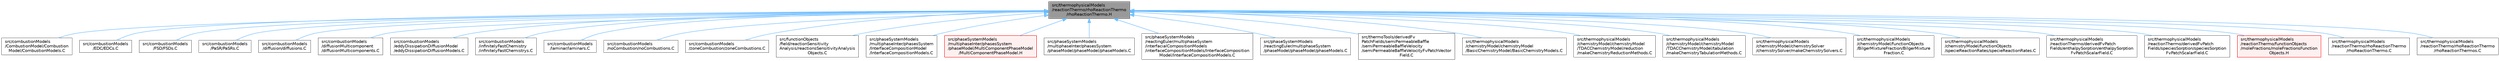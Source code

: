 digraph "src/thermophysicalModels/reactionThermo/rhoReactionThermo/rhoReactionThermo.H"
{
 // LATEX_PDF_SIZE
  bgcolor="transparent";
  edge [fontname=Helvetica,fontsize=10,labelfontname=Helvetica,labelfontsize=10];
  node [fontname=Helvetica,fontsize=10,shape=box,height=0.2,width=0.4];
  Node1 [id="Node000001",label="src/thermophysicalModels\l/reactionThermo/rhoReactionThermo\l/rhoReactionThermo.H",height=0.2,width=0.4,color="gray40", fillcolor="grey60", style="filled", fontcolor="black",tooltip=" "];
  Node1 -> Node2 [id="edge1_Node000001_Node000002",dir="back",color="steelblue1",style="solid",tooltip=" "];
  Node2 [id="Node000002",label="src/combustionModels\l/CombustionModel/Combustion\lModel/CombustionModels.C",height=0.2,width=0.4,color="grey40", fillcolor="white", style="filled",URL="$CombustionModels_8C.html",tooltip=" "];
  Node1 -> Node3 [id="edge2_Node000001_Node000003",dir="back",color="steelblue1",style="solid",tooltip=" "];
  Node3 [id="Node000003",label="src/combustionModels\l/EDC/EDCs.C",height=0.2,width=0.4,color="grey40", fillcolor="white", style="filled",URL="$EDCs_8C.html",tooltip=" "];
  Node1 -> Node4 [id="edge3_Node000001_Node000004",dir="back",color="steelblue1",style="solid",tooltip=" "];
  Node4 [id="Node000004",label="src/combustionModels\l/FSD/FSDs.C",height=0.2,width=0.4,color="grey40", fillcolor="white", style="filled",URL="$FSDs_8C.html",tooltip=" "];
  Node1 -> Node5 [id="edge4_Node000001_Node000005",dir="back",color="steelblue1",style="solid",tooltip=" "];
  Node5 [id="Node000005",label="src/combustionModels\l/PaSR/PaSRs.C",height=0.2,width=0.4,color="grey40", fillcolor="white", style="filled",URL="$PaSRs_8C.html",tooltip=" "];
  Node1 -> Node6 [id="edge5_Node000001_Node000006",dir="back",color="steelblue1",style="solid",tooltip=" "];
  Node6 [id="Node000006",label="src/combustionModels\l/diffusion/diffusions.C",height=0.2,width=0.4,color="grey40", fillcolor="white", style="filled",URL="$diffusions_8C.html",tooltip=" "];
  Node1 -> Node7 [id="edge6_Node000001_Node000007",dir="back",color="steelblue1",style="solid",tooltip=" "];
  Node7 [id="Node000007",label="src/combustionModels\l/diffusionMulticomponent\l/diffusionMulticomponents.C",height=0.2,width=0.4,color="grey40", fillcolor="white", style="filled",URL="$diffusionMulticomponents_8C.html",tooltip=" "];
  Node1 -> Node8 [id="edge7_Node000001_Node000008",dir="back",color="steelblue1",style="solid",tooltip=" "];
  Node8 [id="Node000008",label="src/combustionModels\l/eddyDissipationDiffusionModel\l/eddyDissipationDiffusionModels.C",height=0.2,width=0.4,color="grey40", fillcolor="white", style="filled",URL="$eddyDissipationDiffusionModels_8C.html",tooltip=" "];
  Node1 -> Node9 [id="edge8_Node000001_Node000009",dir="back",color="steelblue1",style="solid",tooltip=" "];
  Node9 [id="Node000009",label="src/combustionModels\l/infinitelyFastChemistry\l/infinitelyFastChemistrys.C",height=0.2,width=0.4,color="grey40", fillcolor="white", style="filled",URL="$infinitelyFastChemistrys_8C.html",tooltip=" "];
  Node1 -> Node10 [id="edge9_Node000001_Node000010",dir="back",color="steelblue1",style="solid",tooltip=" "];
  Node10 [id="Node000010",label="src/combustionModels\l/laminar/laminars.C",height=0.2,width=0.4,color="grey40", fillcolor="white", style="filled",URL="$laminars_8C.html",tooltip=" "];
  Node1 -> Node11 [id="edge10_Node000001_Node000011",dir="back",color="steelblue1",style="solid",tooltip=" "];
  Node11 [id="Node000011",label="src/combustionModels\l/noCombustion/noCombustions.C",height=0.2,width=0.4,color="grey40", fillcolor="white", style="filled",URL="$noCombustions_8C.html",tooltip=" "];
  Node1 -> Node12 [id="edge11_Node000001_Node000012",dir="back",color="steelblue1",style="solid",tooltip=" "];
  Node12 [id="Node000012",label="src/combustionModels\l/zoneCombustion/zoneCombustions.C",height=0.2,width=0.4,color="grey40", fillcolor="white", style="filled",URL="$zoneCombustions_8C.html",tooltip=" "];
  Node1 -> Node13 [id="edge12_Node000001_Node000013",dir="back",color="steelblue1",style="solid",tooltip=" "];
  Node13 [id="Node000013",label="src/functionObjects\l/field/reactionSensitivity\lAnalysis/reactionsSensitivityAnalysis\lObjects.C",height=0.2,width=0.4,color="grey40", fillcolor="white", style="filled",URL="$reactionsSensitivityAnalysisObjects_8C.html",tooltip=" "];
  Node1 -> Node14 [id="edge13_Node000001_Node000014",dir="back",color="steelblue1",style="solid",tooltip=" "];
  Node14 [id="Node000014",label="src/phaseSystemModels\l/multiphaseInter/phasesSystem\l/InterfaceCompositionModel\l/InterfaceCompositionModels.C",height=0.2,width=0.4,color="grey40", fillcolor="white", style="filled",URL="$multiphaseInter_2phasesSystem_2InterfaceCompositionModel_2InterfaceCompositionModels_8C.html",tooltip=" "];
  Node1 -> Node15 [id="edge14_Node000001_Node000015",dir="back",color="steelblue1",style="solid",tooltip=" "];
  Node15 [id="Node000015",label="src/phaseSystemModels\l/multiphaseInter/phasesSystem\l/phaseModel/MultiComponentPhaseModel\l/MultiComponentPhaseModel.H",height=0.2,width=0.4,color="red", fillcolor="#FFF0F0", style="filled",URL="$multiphaseInter_2phasesSystem_2phaseModel_2MultiComponentPhaseModel_2MultiComponentPhaseModel_8H.html",tooltip=" "];
  Node1 -> Node17 [id="edge15_Node000001_Node000017",dir="back",color="steelblue1",style="solid",tooltip=" "];
  Node17 [id="Node000017",label="src/phaseSystemModels\l/multiphaseInter/phasesSystem\l/phaseModel/phaseModel/phaseModels.C",height=0.2,width=0.4,color="grey40", fillcolor="white", style="filled",URL="$multiphaseInter_2phasesSystem_2phaseModel_2phaseModel_2phaseModels_8C.html",tooltip=" "];
  Node1 -> Node18 [id="edge16_Node000001_Node000018",dir="back",color="steelblue1",style="solid",tooltip=" "];
  Node18 [id="Node000018",label="src/phaseSystemModels\l/reactingEuler/multiphaseSystem\l/interfacialCompositionModels\l/interfaceCompositionModels/InterfaceComposition\lModel/InterfaceCompositionModels.C",height=0.2,width=0.4,color="grey40", fillcolor="white", style="filled",URL="$reactingEuler_2multiphaseSystem_2interfacialCompositionModels_2interfaceCompositionModels_2Inter002209c142736ef15c8063e50dd6dea0.html",tooltip=" "];
  Node1 -> Node19 [id="edge17_Node000001_Node000019",dir="back",color="steelblue1",style="solid",tooltip=" "];
  Node19 [id="Node000019",label="src/phaseSystemModels\l/reactingEuler/multiphaseSystem\l/phaseModel/phaseModel/phaseModels.C",height=0.2,width=0.4,color="grey40", fillcolor="white", style="filled",URL="$reactingEuler_2multiphaseSystem_2phaseModel_2phaseModel_2phaseModels_8C.html",tooltip=" "];
  Node1 -> Node20 [id="edge18_Node000001_Node000020",dir="back",color="steelblue1",style="solid",tooltip=" "];
  Node20 [id="Node000020",label="src/thermoTools/derivedFv\lPatchFields/semiPermeableBaffle\l/semiPermeableBaffleVelocity\l/semiPermeableBaffleVelocityFvPatchVector\lField.C",height=0.2,width=0.4,color="grey40", fillcolor="white", style="filled",URL="$semiPermeableBaffleVelocityFvPatchVectorField_8C.html",tooltip=" "];
  Node1 -> Node21 [id="edge19_Node000001_Node000021",dir="back",color="steelblue1",style="solid",tooltip=" "];
  Node21 [id="Node000021",label="src/thermophysicalModels\l/chemistryModel/chemistryModel\l/BasicChemistryModel/BasicChemistryModels.C",height=0.2,width=0.4,color="grey40", fillcolor="white", style="filled",URL="$BasicChemistryModels_8C.html",tooltip="Creates chemistry model instances templated on the type of thermodynamics."];
  Node1 -> Node22 [id="edge20_Node000001_Node000022",dir="back",color="steelblue1",style="solid",tooltip=" "];
  Node22 [id="Node000022",label="src/thermophysicalModels\l/chemistryModel/chemistryModel\l/TDACChemistryModel/reduction\l/makeChemistryReductionMethods.C",height=0.2,width=0.4,color="grey40", fillcolor="white", style="filled",URL="$makeChemistryReductionMethods_8C.html",tooltip=" "];
  Node1 -> Node23 [id="edge21_Node000001_Node000023",dir="back",color="steelblue1",style="solid",tooltip=" "];
  Node23 [id="Node000023",label="src/thermophysicalModels\l/chemistryModel/chemistryModel\l/TDACChemistryModel/tabulation\l/makeChemistryTabulationMethods.C",height=0.2,width=0.4,color="grey40", fillcolor="white", style="filled",URL="$makeChemistryTabulationMethods_8C.html",tooltip=" "];
  Node1 -> Node24 [id="edge22_Node000001_Node000024",dir="back",color="steelblue1",style="solid",tooltip=" "];
  Node24 [id="Node000024",label="src/thermophysicalModels\l/chemistryModel/chemistrySolver\l/chemistrySolver/makeChemistrySolvers.C",height=0.2,width=0.4,color="grey40", fillcolor="white", style="filled",URL="$makeChemistrySolvers_8C.html",tooltip=" "];
  Node1 -> Node25 [id="edge23_Node000001_Node000025",dir="back",color="steelblue1",style="solid",tooltip=" "];
  Node25 [id="Node000025",label="src/thermophysicalModels\l/chemistryModel/functionObjects\l/BilgerMixtureFraction/BilgerMixture\lFraction.C",height=0.2,width=0.4,color="grey40", fillcolor="white", style="filled",URL="$BilgerMixtureFraction_8C.html",tooltip=" "];
  Node1 -> Node26 [id="edge24_Node000001_Node000026",dir="back",color="steelblue1",style="solid",tooltip=" "];
  Node26 [id="Node000026",label="src/thermophysicalModels\l/chemistryModel/functionObjects\l/specieReactionRates/specieReactionRates.C",height=0.2,width=0.4,color="grey40", fillcolor="white", style="filled",URL="$specieReactionRates_8C.html",tooltip=" "];
  Node1 -> Node27 [id="edge25_Node000001_Node000027",dir="back",color="steelblue1",style="solid",tooltip=" "];
  Node27 [id="Node000027",label="src/thermophysicalModels\l/reactionThermo/derivedFvPatch\lFields/enthalpySorption/enthalpySorption\lFvPatchScalarField.C",height=0.2,width=0.4,color="grey40", fillcolor="white", style="filled",URL="$enthalpySorptionFvPatchScalarField_8C.html",tooltip=" "];
  Node1 -> Node28 [id="edge26_Node000001_Node000028",dir="back",color="steelblue1",style="solid",tooltip=" "];
  Node28 [id="Node000028",label="src/thermophysicalModels\l/reactionThermo/derivedFvPatch\lFields/speciesSorption/speciesSorption\lFvPatchScalarField.C",height=0.2,width=0.4,color="grey40", fillcolor="white", style="filled",URL="$speciesSorptionFvPatchScalarField_8C.html",tooltip=" "];
  Node1 -> Node29 [id="edge27_Node000001_Node000029",dir="back",color="steelblue1",style="solid",tooltip=" "];
  Node29 [id="Node000029",label="src/thermophysicalModels\l/reactionThermo/functionObjects\l/moleFractions/moleFractionsFunction\lObjects.H",height=0.2,width=0.4,color="red", fillcolor="#FFF0F0", style="filled",URL="$moleFractionsFunctionObjects_8H.html",tooltip=" "];
  Node1 -> Node31 [id="edge28_Node000001_Node000031",dir="back",color="steelblue1",style="solid",tooltip=" "];
  Node31 [id="Node000031",label="src/thermophysicalModels\l/reactionThermo/rhoReactionThermo\l/rhoReactionThermo.C",height=0.2,width=0.4,color="grey40", fillcolor="white", style="filled",URL="$rhoReactionThermo_8C.html",tooltip=" "];
  Node1 -> Node32 [id="edge29_Node000001_Node000032",dir="back",color="steelblue1",style="solid",tooltip=" "];
  Node32 [id="Node000032",label="src/thermophysicalModels\l/reactionThermo/rhoReactionThermo\l/rhoReactionThermos.C",height=0.2,width=0.4,color="grey40", fillcolor="white", style="filled",URL="$rhoReactionThermos_8C.html",tooltip=" "];
}
